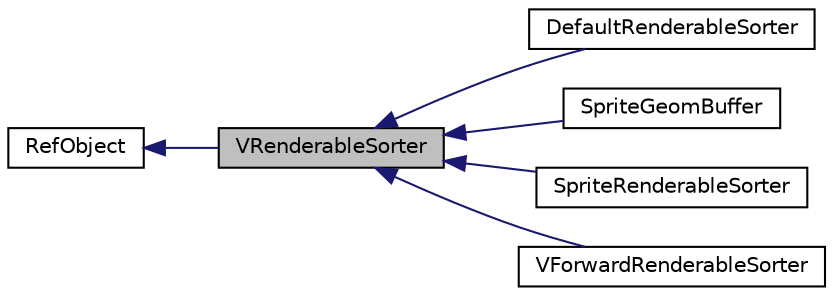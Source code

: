 digraph "VRenderableSorter"
{
  edge [fontname="Helvetica",fontsize="10",labelfontname="Helvetica",labelfontsize="10"];
  node [fontname="Helvetica",fontsize="10",shape=record];
  rankdir="LR";
  Node1 [label="VRenderableSorter",height=0.2,width=0.4,color="black", fillcolor="grey75", style="filled", fontcolor="black"];
  Node2 -> Node1 [dir="back",color="midnightblue",fontsize="10",style="solid",fontname="Helvetica"];
  Node2 [label="RefObject",height=0.2,width=0.4,color="black", fillcolor="white", style="filled",URL="$class_ref_object.html"];
  Node1 -> Node3 [dir="back",color="midnightblue",fontsize="10",style="solid",fontname="Helvetica"];
  Node3 [label="DefaultRenderableSorter",height=0.2,width=0.4,color="black", fillcolor="white", style="filled",URL="$class_default_renderable_sorter.html",tooltip="DefaultRenderableSorter 默认的VRenderable排序器 "];
  Node1 -> Node4 [dir="back",color="midnightblue",fontsize="10",style="solid",fontname="Helvetica"];
  Node4 [label="SpriteGeomBuffer",height=0.2,width=0.4,color="black", fillcolor="white", style="filled",URL="$class_sprite_geom_buffer.html"];
  Node1 -> Node5 [dir="back",color="midnightblue",fontsize="10",style="solid",fontname="Helvetica"];
  Node5 [label="SpriteRenderableSorter",height=0.2,width=0.4,color="black", fillcolor="white", style="filled",URL="$class_sprite_renderable_sorter.html",tooltip="SpriteRenderableSorter 精灵渲染器的Renderable排序器 "];
  Node1 -> Node6 [dir="back",color="midnightblue",fontsize="10",style="solid",fontname="Helvetica"];
  Node6 [label="VForwardRenderableSorter",height=0.2,width=0.4,color="black", fillcolor="white", style="filled",URL="$class_v_forward_renderable_sorter.html",tooltip="VForwardRenderableSorter 前向渲染器的Renderable排序器 "];
}
